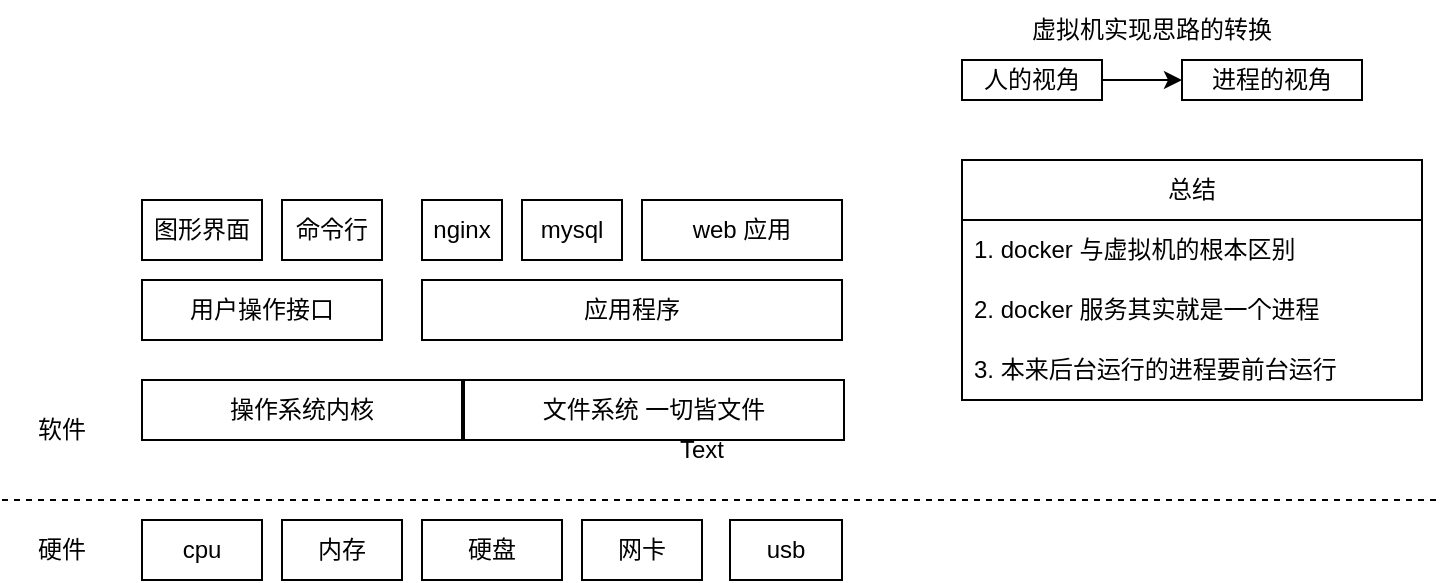 <mxfile version="20.5.3" type="github">
  <diagram id="bOa9zBhE-UNePfZZ_N-0" name="第 1 页">
    <mxGraphModel dx="1022" dy="428" grid="1" gridSize="10" guides="1" tooltips="1" connect="1" arrows="1" fold="1" page="1" pageScale="1" pageWidth="827" pageHeight="1169" math="0" shadow="0">
      <root>
        <mxCell id="0" />
        <mxCell id="1" parent="0" />
        <mxCell id="RdJbhSmqi6rSrBjilmrc-1" value="" style="endArrow=none;dashed=1;html=1;rounded=0;" edge="1" parent="1">
          <mxGeometry width="50" height="50" relative="1" as="geometry">
            <mxPoint x="50" y="370" as="sourcePoint" />
            <mxPoint x="770" y="370" as="targetPoint" />
          </mxGeometry>
        </mxCell>
        <mxCell id="RdJbhSmqi6rSrBjilmrc-2" value="硬件" style="text;html=1;strokeColor=none;fillColor=none;align=center;verticalAlign=middle;whiteSpace=wrap;rounded=0;" vertex="1" parent="1">
          <mxGeometry x="50" y="380" width="60" height="30" as="geometry" />
        </mxCell>
        <mxCell id="RdJbhSmqi6rSrBjilmrc-4" value="软件" style="text;html=1;strokeColor=none;fillColor=none;align=center;verticalAlign=middle;whiteSpace=wrap;rounded=0;" vertex="1" parent="1">
          <mxGeometry x="50" y="320" width="60" height="30" as="geometry" />
        </mxCell>
        <mxCell id="RdJbhSmqi6rSrBjilmrc-5" value="cpu" style="rounded=0;whiteSpace=wrap;html=1;" vertex="1" parent="1">
          <mxGeometry x="120" y="380" width="60" height="30" as="geometry" />
        </mxCell>
        <mxCell id="RdJbhSmqi6rSrBjilmrc-6" value="内存" style="rounded=0;whiteSpace=wrap;html=1;" vertex="1" parent="1">
          <mxGeometry x="190" y="380" width="60" height="30" as="geometry" />
        </mxCell>
        <mxCell id="RdJbhSmqi6rSrBjilmrc-7" value="硬盘" style="rounded=0;whiteSpace=wrap;html=1;" vertex="1" parent="1">
          <mxGeometry x="260" y="380" width="70" height="30" as="geometry" />
        </mxCell>
        <mxCell id="RdJbhSmqi6rSrBjilmrc-8" value="网卡" style="rounded=0;whiteSpace=wrap;html=1;" vertex="1" parent="1">
          <mxGeometry x="340" y="380" width="60" height="30" as="geometry" />
        </mxCell>
        <mxCell id="RdJbhSmqi6rSrBjilmrc-9" value="usb" style="rounded=0;whiteSpace=wrap;html=1;" vertex="1" parent="1">
          <mxGeometry x="414" y="380" width="56" height="30" as="geometry" />
        </mxCell>
        <mxCell id="RdJbhSmqi6rSrBjilmrc-10" value="操作系统内核" style="rounded=0;whiteSpace=wrap;html=1;" vertex="1" parent="1">
          <mxGeometry x="120" y="310" width="160" height="30" as="geometry" />
        </mxCell>
        <mxCell id="RdJbhSmqi6rSrBjilmrc-11" value="文件系统 一切皆文件" style="rounded=0;whiteSpace=wrap;html=1;" vertex="1" parent="1">
          <mxGeometry x="281" y="310" width="190" height="30" as="geometry" />
        </mxCell>
        <mxCell id="RdJbhSmqi6rSrBjilmrc-12" value="用户操作接口" style="rounded=0;whiteSpace=wrap;html=1;" vertex="1" parent="1">
          <mxGeometry x="120" y="260" width="120" height="30" as="geometry" />
        </mxCell>
        <mxCell id="RdJbhSmqi6rSrBjilmrc-13" value="图形界面" style="rounded=0;whiteSpace=wrap;html=1;" vertex="1" parent="1">
          <mxGeometry x="120" y="220" width="60" height="30" as="geometry" />
        </mxCell>
        <mxCell id="RdJbhSmqi6rSrBjilmrc-14" value="命令行" style="rounded=0;whiteSpace=wrap;html=1;" vertex="1" parent="1">
          <mxGeometry x="190" y="220" width="50" height="30" as="geometry" />
        </mxCell>
        <mxCell id="RdJbhSmqi6rSrBjilmrc-15" value="应用程序" style="rounded=0;whiteSpace=wrap;html=1;" vertex="1" parent="1">
          <mxGeometry x="260" y="260" width="210" height="30" as="geometry" />
        </mxCell>
        <mxCell id="RdJbhSmqi6rSrBjilmrc-16" value="nginx" style="rounded=0;whiteSpace=wrap;html=1;" vertex="1" parent="1">
          <mxGeometry x="260" y="220" width="40" height="30" as="geometry" />
        </mxCell>
        <mxCell id="RdJbhSmqi6rSrBjilmrc-17" value="mysql" style="rounded=0;whiteSpace=wrap;html=1;" vertex="1" parent="1">
          <mxGeometry x="310" y="220" width="50" height="30" as="geometry" />
        </mxCell>
        <mxCell id="RdJbhSmqi6rSrBjilmrc-22" value="总结" style="swimlane;fontStyle=0;childLayout=stackLayout;horizontal=1;startSize=30;horizontalStack=0;resizeParent=1;resizeParentMax=0;resizeLast=0;collapsible=1;marginBottom=0;whiteSpace=wrap;html=1;" vertex="1" parent="1">
          <mxGeometry x="530" y="200" width="230" height="120" as="geometry">
            <mxRectangle x="550" y="190" width="60" height="30" as="alternateBounds" />
          </mxGeometry>
        </mxCell>
        <mxCell id="RdJbhSmqi6rSrBjilmrc-33" value="1. docker 与虚拟机的根本区别" style="text;strokeColor=none;fillColor=none;align=left;verticalAlign=middle;spacingLeft=4;spacingRight=4;overflow=hidden;points=[[0,0.5],[1,0.5]];portConstraint=eastwest;rotatable=0;whiteSpace=wrap;html=1;" vertex="1" parent="RdJbhSmqi6rSrBjilmrc-22">
          <mxGeometry y="30" width="230" height="30" as="geometry" />
        </mxCell>
        <mxCell id="RdJbhSmqi6rSrBjilmrc-24" value="2. docker 服务其实就是一个进程" style="text;strokeColor=none;fillColor=none;align=left;verticalAlign=middle;spacingLeft=4;spacingRight=4;overflow=hidden;points=[[0,0.5],[1,0.5]];portConstraint=eastwest;rotatable=0;whiteSpace=wrap;html=1;" vertex="1" parent="RdJbhSmqi6rSrBjilmrc-22">
          <mxGeometry y="60" width="230" height="30" as="geometry" />
        </mxCell>
        <mxCell id="RdJbhSmqi6rSrBjilmrc-23" value="3. 本来后台运行的进程要前台运行" style="text;strokeColor=none;fillColor=none;align=left;verticalAlign=middle;spacingLeft=4;spacingRight=4;overflow=hidden;points=[[0,0.5],[1,0.5]];portConstraint=eastwest;rotatable=0;whiteSpace=wrap;html=1;" vertex="1" parent="RdJbhSmqi6rSrBjilmrc-22">
          <mxGeometry y="90" width="230" height="30" as="geometry" />
        </mxCell>
        <mxCell id="RdJbhSmqi6rSrBjilmrc-18" value="web 应用" style="rounded=0;whiteSpace=wrap;html=1;" vertex="1" parent="1">
          <mxGeometry x="370" y="220" width="100" height="30" as="geometry" />
        </mxCell>
        <mxCell id="RdJbhSmqi6rSrBjilmrc-27" value="Text" style="text;html=1;strokeColor=none;fillColor=none;align=center;verticalAlign=middle;whiteSpace=wrap;rounded=0;" vertex="1" parent="1">
          <mxGeometry x="370" y="330" width="60" height="30" as="geometry" />
        </mxCell>
        <mxCell id="RdJbhSmqi6rSrBjilmrc-28" value="虚拟机实现思路的转换" style="text;html=1;strokeColor=none;fillColor=none;align=center;verticalAlign=middle;whiteSpace=wrap;rounded=0;" vertex="1" parent="1">
          <mxGeometry x="520" y="120" width="210" height="30" as="geometry" />
        </mxCell>
        <mxCell id="RdJbhSmqi6rSrBjilmrc-32" style="edgeStyle=orthogonalEdgeStyle;rounded=0;orthogonalLoop=1;jettySize=auto;html=1;exitX=1;exitY=0.5;exitDx=0;exitDy=0;entryX=0;entryY=0.5;entryDx=0;entryDy=0;" edge="1" parent="1" source="RdJbhSmqi6rSrBjilmrc-29" target="RdJbhSmqi6rSrBjilmrc-30">
          <mxGeometry relative="1" as="geometry" />
        </mxCell>
        <mxCell id="RdJbhSmqi6rSrBjilmrc-29" value="人的视角" style="rounded=0;whiteSpace=wrap;html=1;" vertex="1" parent="1">
          <mxGeometry x="530" y="150" width="70" height="20" as="geometry" />
        </mxCell>
        <mxCell id="RdJbhSmqi6rSrBjilmrc-30" value="进程的视角" style="rounded=0;whiteSpace=wrap;html=1;" vertex="1" parent="1">
          <mxGeometry x="640" y="150" width="90" height="20" as="geometry" />
        </mxCell>
      </root>
    </mxGraphModel>
  </diagram>
</mxfile>
